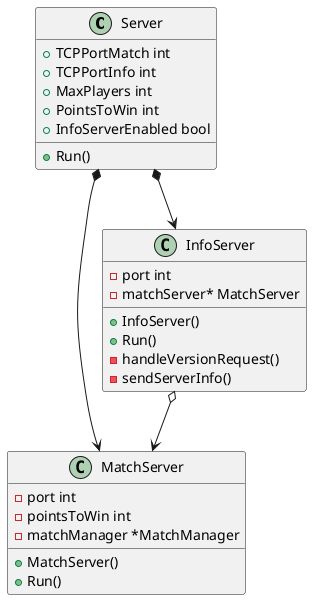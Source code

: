 @startuml

class Server {
	+ TCPPortMatch int
	+ TCPPortInfo int
	+ MaxPlayers int
	+ PointsToWin int
	+ InfoServerEnabled bool
    + Run()
}

class MatchServer {
    - port int
    - pointsToWin int
    - matchManager *MatchManager
    + MatchServer()
    + Run()
}

class InfoServer {
    - port int
    - matchServer* MatchServer
    + InfoServer()
    + Run()
    - handleVersionRequest()
    - sendServerInfo()
}

Server *--> MatchServer
Server *--> InfoServer

InfoServer o--> MatchServer

@enduml
